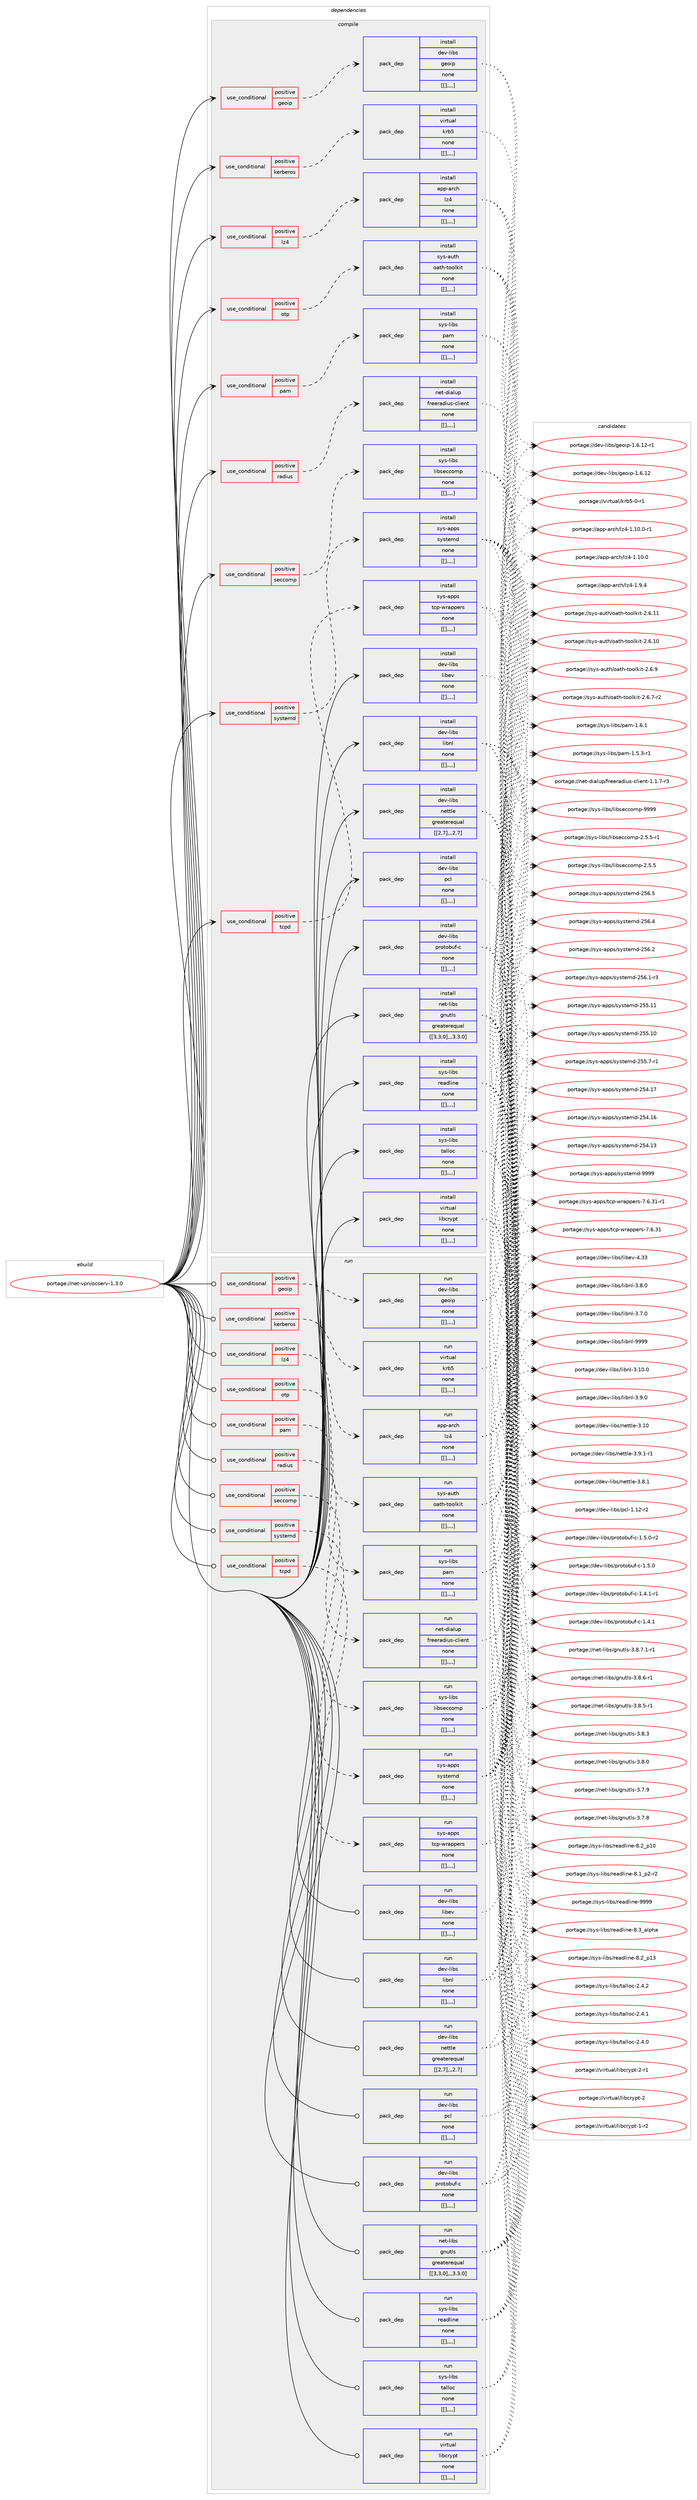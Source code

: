 digraph prolog {

# *************
# Graph options
# *************

newrank=true;
concentrate=true;
compound=true;
graph [rankdir=LR,fontname=Helvetica,fontsize=10,ranksep=1.5];#, ranksep=2.5, nodesep=0.2];
edge  [arrowhead=vee];
node  [fontname=Helvetica,fontsize=10];

# **********
# The ebuild
# **********

subgraph cluster_leftcol {
color=gray;
label=<<i>ebuild</i>>;
id [label="portage://net-vpn/ocserv-1.3.0", color=red, width=4, href="../net-vpn/ocserv-1.3.0.svg"];
}

# ****************
# The dependencies
# ****************

subgraph cluster_midcol {
color=gray;
label=<<i>dependencies</i>>;
subgraph cluster_compile {
fillcolor="#eeeeee";
style=filled;
label=<<i>compile</i>>;
subgraph cond105970 {
dependency402648 [label=<<TABLE BORDER="0" CELLBORDER="1" CELLSPACING="0" CELLPADDING="4"><TR><TD ROWSPAN="3" CELLPADDING="10">use_conditional</TD></TR><TR><TD>positive</TD></TR><TR><TD>geoip</TD></TR></TABLE>>, shape=none, color=red];
subgraph pack293741 {
dependency402649 [label=<<TABLE BORDER="0" CELLBORDER="1" CELLSPACING="0" CELLPADDING="4" WIDTH="220"><TR><TD ROWSPAN="6" CELLPADDING="30">pack_dep</TD></TR><TR><TD WIDTH="110">install</TD></TR><TR><TD>dev-libs</TD></TR><TR><TD>geoip</TD></TR><TR><TD>none</TD></TR><TR><TD>[[],,,,]</TD></TR></TABLE>>, shape=none, color=blue];
}
dependency402648:e -> dependency402649:w [weight=20,style="dashed",arrowhead="vee"];
}
id:e -> dependency402648:w [weight=20,style="solid",arrowhead="vee"];
subgraph cond105971 {
dependency402650 [label=<<TABLE BORDER="0" CELLBORDER="1" CELLSPACING="0" CELLPADDING="4"><TR><TD ROWSPAN="3" CELLPADDING="10">use_conditional</TD></TR><TR><TD>positive</TD></TR><TR><TD>kerberos</TD></TR></TABLE>>, shape=none, color=red];
subgraph pack293742 {
dependency402651 [label=<<TABLE BORDER="0" CELLBORDER="1" CELLSPACING="0" CELLPADDING="4" WIDTH="220"><TR><TD ROWSPAN="6" CELLPADDING="30">pack_dep</TD></TR><TR><TD WIDTH="110">install</TD></TR><TR><TD>virtual</TD></TR><TR><TD>krb5</TD></TR><TR><TD>none</TD></TR><TR><TD>[[],,,,]</TD></TR></TABLE>>, shape=none, color=blue];
}
dependency402650:e -> dependency402651:w [weight=20,style="dashed",arrowhead="vee"];
}
id:e -> dependency402650:w [weight=20,style="solid",arrowhead="vee"];
subgraph cond105972 {
dependency402652 [label=<<TABLE BORDER="0" CELLBORDER="1" CELLSPACING="0" CELLPADDING="4"><TR><TD ROWSPAN="3" CELLPADDING="10">use_conditional</TD></TR><TR><TD>positive</TD></TR><TR><TD>lz4</TD></TR></TABLE>>, shape=none, color=red];
subgraph pack293743 {
dependency402653 [label=<<TABLE BORDER="0" CELLBORDER="1" CELLSPACING="0" CELLPADDING="4" WIDTH="220"><TR><TD ROWSPAN="6" CELLPADDING="30">pack_dep</TD></TR><TR><TD WIDTH="110">install</TD></TR><TR><TD>app-arch</TD></TR><TR><TD>lz4</TD></TR><TR><TD>none</TD></TR><TR><TD>[[],,,,]</TD></TR></TABLE>>, shape=none, color=blue];
}
dependency402652:e -> dependency402653:w [weight=20,style="dashed",arrowhead="vee"];
}
id:e -> dependency402652:w [weight=20,style="solid",arrowhead="vee"];
subgraph cond105973 {
dependency402654 [label=<<TABLE BORDER="0" CELLBORDER="1" CELLSPACING="0" CELLPADDING="4"><TR><TD ROWSPAN="3" CELLPADDING="10">use_conditional</TD></TR><TR><TD>positive</TD></TR><TR><TD>otp</TD></TR></TABLE>>, shape=none, color=red];
subgraph pack293744 {
dependency402655 [label=<<TABLE BORDER="0" CELLBORDER="1" CELLSPACING="0" CELLPADDING="4" WIDTH="220"><TR><TD ROWSPAN="6" CELLPADDING="30">pack_dep</TD></TR><TR><TD WIDTH="110">install</TD></TR><TR><TD>sys-auth</TD></TR><TR><TD>oath-toolkit</TD></TR><TR><TD>none</TD></TR><TR><TD>[[],,,,]</TD></TR></TABLE>>, shape=none, color=blue];
}
dependency402654:e -> dependency402655:w [weight=20,style="dashed",arrowhead="vee"];
}
id:e -> dependency402654:w [weight=20,style="solid",arrowhead="vee"];
subgraph cond105974 {
dependency402656 [label=<<TABLE BORDER="0" CELLBORDER="1" CELLSPACING="0" CELLPADDING="4"><TR><TD ROWSPAN="3" CELLPADDING="10">use_conditional</TD></TR><TR><TD>positive</TD></TR><TR><TD>pam</TD></TR></TABLE>>, shape=none, color=red];
subgraph pack293745 {
dependency402657 [label=<<TABLE BORDER="0" CELLBORDER="1" CELLSPACING="0" CELLPADDING="4" WIDTH="220"><TR><TD ROWSPAN="6" CELLPADDING="30">pack_dep</TD></TR><TR><TD WIDTH="110">install</TD></TR><TR><TD>sys-libs</TD></TR><TR><TD>pam</TD></TR><TR><TD>none</TD></TR><TR><TD>[[],,,,]</TD></TR></TABLE>>, shape=none, color=blue];
}
dependency402656:e -> dependency402657:w [weight=20,style="dashed",arrowhead="vee"];
}
id:e -> dependency402656:w [weight=20,style="solid",arrowhead="vee"];
subgraph cond105975 {
dependency402658 [label=<<TABLE BORDER="0" CELLBORDER="1" CELLSPACING="0" CELLPADDING="4"><TR><TD ROWSPAN="3" CELLPADDING="10">use_conditional</TD></TR><TR><TD>positive</TD></TR><TR><TD>radius</TD></TR></TABLE>>, shape=none, color=red];
subgraph pack293746 {
dependency402659 [label=<<TABLE BORDER="0" CELLBORDER="1" CELLSPACING="0" CELLPADDING="4" WIDTH="220"><TR><TD ROWSPAN="6" CELLPADDING="30">pack_dep</TD></TR><TR><TD WIDTH="110">install</TD></TR><TR><TD>net-dialup</TD></TR><TR><TD>freeradius-client</TD></TR><TR><TD>none</TD></TR><TR><TD>[[],,,,]</TD></TR></TABLE>>, shape=none, color=blue];
}
dependency402658:e -> dependency402659:w [weight=20,style="dashed",arrowhead="vee"];
}
id:e -> dependency402658:w [weight=20,style="solid",arrowhead="vee"];
subgraph cond105976 {
dependency402660 [label=<<TABLE BORDER="0" CELLBORDER="1" CELLSPACING="0" CELLPADDING="4"><TR><TD ROWSPAN="3" CELLPADDING="10">use_conditional</TD></TR><TR><TD>positive</TD></TR><TR><TD>seccomp</TD></TR></TABLE>>, shape=none, color=red];
subgraph pack293747 {
dependency402661 [label=<<TABLE BORDER="0" CELLBORDER="1" CELLSPACING="0" CELLPADDING="4" WIDTH="220"><TR><TD ROWSPAN="6" CELLPADDING="30">pack_dep</TD></TR><TR><TD WIDTH="110">install</TD></TR><TR><TD>sys-libs</TD></TR><TR><TD>libseccomp</TD></TR><TR><TD>none</TD></TR><TR><TD>[[],,,,]</TD></TR></TABLE>>, shape=none, color=blue];
}
dependency402660:e -> dependency402661:w [weight=20,style="dashed",arrowhead="vee"];
}
id:e -> dependency402660:w [weight=20,style="solid",arrowhead="vee"];
subgraph cond105977 {
dependency402662 [label=<<TABLE BORDER="0" CELLBORDER="1" CELLSPACING="0" CELLPADDING="4"><TR><TD ROWSPAN="3" CELLPADDING="10">use_conditional</TD></TR><TR><TD>positive</TD></TR><TR><TD>systemd</TD></TR></TABLE>>, shape=none, color=red];
subgraph pack293748 {
dependency402663 [label=<<TABLE BORDER="0" CELLBORDER="1" CELLSPACING="0" CELLPADDING="4" WIDTH="220"><TR><TD ROWSPAN="6" CELLPADDING="30">pack_dep</TD></TR><TR><TD WIDTH="110">install</TD></TR><TR><TD>sys-apps</TD></TR><TR><TD>systemd</TD></TR><TR><TD>none</TD></TR><TR><TD>[[],,,,]</TD></TR></TABLE>>, shape=none, color=blue];
}
dependency402662:e -> dependency402663:w [weight=20,style="dashed",arrowhead="vee"];
}
id:e -> dependency402662:w [weight=20,style="solid",arrowhead="vee"];
subgraph cond105978 {
dependency402664 [label=<<TABLE BORDER="0" CELLBORDER="1" CELLSPACING="0" CELLPADDING="4"><TR><TD ROWSPAN="3" CELLPADDING="10">use_conditional</TD></TR><TR><TD>positive</TD></TR><TR><TD>tcpd</TD></TR></TABLE>>, shape=none, color=red];
subgraph pack293749 {
dependency402665 [label=<<TABLE BORDER="0" CELLBORDER="1" CELLSPACING="0" CELLPADDING="4" WIDTH="220"><TR><TD ROWSPAN="6" CELLPADDING="30">pack_dep</TD></TR><TR><TD WIDTH="110">install</TD></TR><TR><TD>sys-apps</TD></TR><TR><TD>tcp-wrappers</TD></TR><TR><TD>none</TD></TR><TR><TD>[[],,,,]</TD></TR></TABLE>>, shape=none, color=blue];
}
dependency402664:e -> dependency402665:w [weight=20,style="dashed",arrowhead="vee"];
}
id:e -> dependency402664:w [weight=20,style="solid",arrowhead="vee"];
subgraph pack293750 {
dependency402666 [label=<<TABLE BORDER="0" CELLBORDER="1" CELLSPACING="0" CELLPADDING="4" WIDTH="220"><TR><TD ROWSPAN="6" CELLPADDING="30">pack_dep</TD></TR><TR><TD WIDTH="110">install</TD></TR><TR><TD>dev-libs</TD></TR><TR><TD>libev</TD></TR><TR><TD>none</TD></TR><TR><TD>[[],,,,]</TD></TR></TABLE>>, shape=none, color=blue];
}
id:e -> dependency402666:w [weight=20,style="solid",arrowhead="vee"];
subgraph pack293751 {
dependency402667 [label=<<TABLE BORDER="0" CELLBORDER="1" CELLSPACING="0" CELLPADDING="4" WIDTH="220"><TR><TD ROWSPAN="6" CELLPADDING="30">pack_dep</TD></TR><TR><TD WIDTH="110">install</TD></TR><TR><TD>dev-libs</TD></TR><TR><TD>libnl</TD></TR><TR><TD>none</TD></TR><TR><TD>[[],,,,]</TD></TR></TABLE>>, shape=none, color=blue];
}
id:e -> dependency402667:w [weight=20,style="solid",arrowhead="vee"];
subgraph pack293752 {
dependency402668 [label=<<TABLE BORDER="0" CELLBORDER="1" CELLSPACING="0" CELLPADDING="4" WIDTH="220"><TR><TD ROWSPAN="6" CELLPADDING="30">pack_dep</TD></TR><TR><TD WIDTH="110">install</TD></TR><TR><TD>dev-libs</TD></TR><TR><TD>nettle</TD></TR><TR><TD>greaterequal</TD></TR><TR><TD>[[2,7],,,2.7]</TD></TR></TABLE>>, shape=none, color=blue];
}
id:e -> dependency402668:w [weight=20,style="solid",arrowhead="vee"];
subgraph pack293753 {
dependency402669 [label=<<TABLE BORDER="0" CELLBORDER="1" CELLSPACING="0" CELLPADDING="4" WIDTH="220"><TR><TD ROWSPAN="6" CELLPADDING="30">pack_dep</TD></TR><TR><TD WIDTH="110">install</TD></TR><TR><TD>dev-libs</TD></TR><TR><TD>pcl</TD></TR><TR><TD>none</TD></TR><TR><TD>[[],,,,]</TD></TR></TABLE>>, shape=none, color=blue];
}
id:e -> dependency402669:w [weight=20,style="solid",arrowhead="vee"];
subgraph pack293754 {
dependency402670 [label=<<TABLE BORDER="0" CELLBORDER="1" CELLSPACING="0" CELLPADDING="4" WIDTH="220"><TR><TD ROWSPAN="6" CELLPADDING="30">pack_dep</TD></TR><TR><TD WIDTH="110">install</TD></TR><TR><TD>dev-libs</TD></TR><TR><TD>protobuf-c</TD></TR><TR><TD>none</TD></TR><TR><TD>[[],,,,]</TD></TR></TABLE>>, shape=none, color=blue];
}
id:e -> dependency402670:w [weight=20,style="solid",arrowhead="vee"];
subgraph pack293755 {
dependency402671 [label=<<TABLE BORDER="0" CELLBORDER="1" CELLSPACING="0" CELLPADDING="4" WIDTH="220"><TR><TD ROWSPAN="6" CELLPADDING="30">pack_dep</TD></TR><TR><TD WIDTH="110">install</TD></TR><TR><TD>net-libs</TD></TR><TR><TD>gnutls</TD></TR><TR><TD>greaterequal</TD></TR><TR><TD>[[3,3,0],,,3.3.0]</TD></TR></TABLE>>, shape=none, color=blue];
}
id:e -> dependency402671:w [weight=20,style="solid",arrowhead="vee"];
subgraph pack293756 {
dependency402672 [label=<<TABLE BORDER="0" CELLBORDER="1" CELLSPACING="0" CELLPADDING="4" WIDTH="220"><TR><TD ROWSPAN="6" CELLPADDING="30">pack_dep</TD></TR><TR><TD WIDTH="110">install</TD></TR><TR><TD>sys-libs</TD></TR><TR><TD>readline</TD></TR><TR><TD>none</TD></TR><TR><TD>[[],,,,]</TD></TR></TABLE>>, shape=none, color=blue];
}
id:e -> dependency402672:w [weight=20,style="solid",arrowhead="vee"];
subgraph pack293757 {
dependency402673 [label=<<TABLE BORDER="0" CELLBORDER="1" CELLSPACING="0" CELLPADDING="4" WIDTH="220"><TR><TD ROWSPAN="6" CELLPADDING="30">pack_dep</TD></TR><TR><TD WIDTH="110">install</TD></TR><TR><TD>sys-libs</TD></TR><TR><TD>talloc</TD></TR><TR><TD>none</TD></TR><TR><TD>[[],,,,]</TD></TR></TABLE>>, shape=none, color=blue];
}
id:e -> dependency402673:w [weight=20,style="solid",arrowhead="vee"];
subgraph pack293758 {
dependency402674 [label=<<TABLE BORDER="0" CELLBORDER="1" CELLSPACING="0" CELLPADDING="4" WIDTH="220"><TR><TD ROWSPAN="6" CELLPADDING="30">pack_dep</TD></TR><TR><TD WIDTH="110">install</TD></TR><TR><TD>virtual</TD></TR><TR><TD>libcrypt</TD></TR><TR><TD>none</TD></TR><TR><TD>[[],,,,]</TD></TR></TABLE>>, shape=none, color=blue];
}
id:e -> dependency402674:w [weight=20,style="solid",arrowhead="vee"];
}
subgraph cluster_compileandrun {
fillcolor="#eeeeee";
style=filled;
label=<<i>compile and run</i>>;
}
subgraph cluster_run {
fillcolor="#eeeeee";
style=filled;
label=<<i>run</i>>;
subgraph cond105979 {
dependency402675 [label=<<TABLE BORDER="0" CELLBORDER="1" CELLSPACING="0" CELLPADDING="4"><TR><TD ROWSPAN="3" CELLPADDING="10">use_conditional</TD></TR><TR><TD>positive</TD></TR><TR><TD>geoip</TD></TR></TABLE>>, shape=none, color=red];
subgraph pack293759 {
dependency402676 [label=<<TABLE BORDER="0" CELLBORDER="1" CELLSPACING="0" CELLPADDING="4" WIDTH="220"><TR><TD ROWSPAN="6" CELLPADDING="30">pack_dep</TD></TR><TR><TD WIDTH="110">run</TD></TR><TR><TD>dev-libs</TD></TR><TR><TD>geoip</TD></TR><TR><TD>none</TD></TR><TR><TD>[[],,,,]</TD></TR></TABLE>>, shape=none, color=blue];
}
dependency402675:e -> dependency402676:w [weight=20,style="dashed",arrowhead="vee"];
}
id:e -> dependency402675:w [weight=20,style="solid",arrowhead="odot"];
subgraph cond105980 {
dependency402677 [label=<<TABLE BORDER="0" CELLBORDER="1" CELLSPACING="0" CELLPADDING="4"><TR><TD ROWSPAN="3" CELLPADDING="10">use_conditional</TD></TR><TR><TD>positive</TD></TR><TR><TD>kerberos</TD></TR></TABLE>>, shape=none, color=red];
subgraph pack293760 {
dependency402678 [label=<<TABLE BORDER="0" CELLBORDER="1" CELLSPACING="0" CELLPADDING="4" WIDTH="220"><TR><TD ROWSPAN="6" CELLPADDING="30">pack_dep</TD></TR><TR><TD WIDTH="110">run</TD></TR><TR><TD>virtual</TD></TR><TR><TD>krb5</TD></TR><TR><TD>none</TD></TR><TR><TD>[[],,,,]</TD></TR></TABLE>>, shape=none, color=blue];
}
dependency402677:e -> dependency402678:w [weight=20,style="dashed",arrowhead="vee"];
}
id:e -> dependency402677:w [weight=20,style="solid",arrowhead="odot"];
subgraph cond105981 {
dependency402679 [label=<<TABLE BORDER="0" CELLBORDER="1" CELLSPACING="0" CELLPADDING="4"><TR><TD ROWSPAN="3" CELLPADDING="10">use_conditional</TD></TR><TR><TD>positive</TD></TR><TR><TD>lz4</TD></TR></TABLE>>, shape=none, color=red];
subgraph pack293761 {
dependency402680 [label=<<TABLE BORDER="0" CELLBORDER="1" CELLSPACING="0" CELLPADDING="4" WIDTH="220"><TR><TD ROWSPAN="6" CELLPADDING="30">pack_dep</TD></TR><TR><TD WIDTH="110">run</TD></TR><TR><TD>app-arch</TD></TR><TR><TD>lz4</TD></TR><TR><TD>none</TD></TR><TR><TD>[[],,,,]</TD></TR></TABLE>>, shape=none, color=blue];
}
dependency402679:e -> dependency402680:w [weight=20,style="dashed",arrowhead="vee"];
}
id:e -> dependency402679:w [weight=20,style="solid",arrowhead="odot"];
subgraph cond105982 {
dependency402681 [label=<<TABLE BORDER="0" CELLBORDER="1" CELLSPACING="0" CELLPADDING="4"><TR><TD ROWSPAN="3" CELLPADDING="10">use_conditional</TD></TR><TR><TD>positive</TD></TR><TR><TD>otp</TD></TR></TABLE>>, shape=none, color=red];
subgraph pack293762 {
dependency402682 [label=<<TABLE BORDER="0" CELLBORDER="1" CELLSPACING="0" CELLPADDING="4" WIDTH="220"><TR><TD ROWSPAN="6" CELLPADDING="30">pack_dep</TD></TR><TR><TD WIDTH="110">run</TD></TR><TR><TD>sys-auth</TD></TR><TR><TD>oath-toolkit</TD></TR><TR><TD>none</TD></TR><TR><TD>[[],,,,]</TD></TR></TABLE>>, shape=none, color=blue];
}
dependency402681:e -> dependency402682:w [weight=20,style="dashed",arrowhead="vee"];
}
id:e -> dependency402681:w [weight=20,style="solid",arrowhead="odot"];
subgraph cond105983 {
dependency402683 [label=<<TABLE BORDER="0" CELLBORDER="1" CELLSPACING="0" CELLPADDING="4"><TR><TD ROWSPAN="3" CELLPADDING="10">use_conditional</TD></TR><TR><TD>positive</TD></TR><TR><TD>pam</TD></TR></TABLE>>, shape=none, color=red];
subgraph pack293763 {
dependency402684 [label=<<TABLE BORDER="0" CELLBORDER="1" CELLSPACING="0" CELLPADDING="4" WIDTH="220"><TR><TD ROWSPAN="6" CELLPADDING="30">pack_dep</TD></TR><TR><TD WIDTH="110">run</TD></TR><TR><TD>sys-libs</TD></TR><TR><TD>pam</TD></TR><TR><TD>none</TD></TR><TR><TD>[[],,,,]</TD></TR></TABLE>>, shape=none, color=blue];
}
dependency402683:e -> dependency402684:w [weight=20,style="dashed",arrowhead="vee"];
}
id:e -> dependency402683:w [weight=20,style="solid",arrowhead="odot"];
subgraph cond105984 {
dependency402685 [label=<<TABLE BORDER="0" CELLBORDER="1" CELLSPACING="0" CELLPADDING="4"><TR><TD ROWSPAN="3" CELLPADDING="10">use_conditional</TD></TR><TR><TD>positive</TD></TR><TR><TD>radius</TD></TR></TABLE>>, shape=none, color=red];
subgraph pack293764 {
dependency402686 [label=<<TABLE BORDER="0" CELLBORDER="1" CELLSPACING="0" CELLPADDING="4" WIDTH="220"><TR><TD ROWSPAN="6" CELLPADDING="30">pack_dep</TD></TR><TR><TD WIDTH="110">run</TD></TR><TR><TD>net-dialup</TD></TR><TR><TD>freeradius-client</TD></TR><TR><TD>none</TD></TR><TR><TD>[[],,,,]</TD></TR></TABLE>>, shape=none, color=blue];
}
dependency402685:e -> dependency402686:w [weight=20,style="dashed",arrowhead="vee"];
}
id:e -> dependency402685:w [weight=20,style="solid",arrowhead="odot"];
subgraph cond105985 {
dependency402687 [label=<<TABLE BORDER="0" CELLBORDER="1" CELLSPACING="0" CELLPADDING="4"><TR><TD ROWSPAN="3" CELLPADDING="10">use_conditional</TD></TR><TR><TD>positive</TD></TR><TR><TD>seccomp</TD></TR></TABLE>>, shape=none, color=red];
subgraph pack293765 {
dependency402688 [label=<<TABLE BORDER="0" CELLBORDER="1" CELLSPACING="0" CELLPADDING="4" WIDTH="220"><TR><TD ROWSPAN="6" CELLPADDING="30">pack_dep</TD></TR><TR><TD WIDTH="110">run</TD></TR><TR><TD>sys-libs</TD></TR><TR><TD>libseccomp</TD></TR><TR><TD>none</TD></TR><TR><TD>[[],,,,]</TD></TR></TABLE>>, shape=none, color=blue];
}
dependency402687:e -> dependency402688:w [weight=20,style="dashed",arrowhead="vee"];
}
id:e -> dependency402687:w [weight=20,style="solid",arrowhead="odot"];
subgraph cond105986 {
dependency402689 [label=<<TABLE BORDER="0" CELLBORDER="1" CELLSPACING="0" CELLPADDING="4"><TR><TD ROWSPAN="3" CELLPADDING="10">use_conditional</TD></TR><TR><TD>positive</TD></TR><TR><TD>systemd</TD></TR></TABLE>>, shape=none, color=red];
subgraph pack293766 {
dependency402690 [label=<<TABLE BORDER="0" CELLBORDER="1" CELLSPACING="0" CELLPADDING="4" WIDTH="220"><TR><TD ROWSPAN="6" CELLPADDING="30">pack_dep</TD></TR><TR><TD WIDTH="110">run</TD></TR><TR><TD>sys-apps</TD></TR><TR><TD>systemd</TD></TR><TR><TD>none</TD></TR><TR><TD>[[],,,,]</TD></TR></TABLE>>, shape=none, color=blue];
}
dependency402689:e -> dependency402690:w [weight=20,style="dashed",arrowhead="vee"];
}
id:e -> dependency402689:w [weight=20,style="solid",arrowhead="odot"];
subgraph cond105987 {
dependency402691 [label=<<TABLE BORDER="0" CELLBORDER="1" CELLSPACING="0" CELLPADDING="4"><TR><TD ROWSPAN="3" CELLPADDING="10">use_conditional</TD></TR><TR><TD>positive</TD></TR><TR><TD>tcpd</TD></TR></TABLE>>, shape=none, color=red];
subgraph pack293767 {
dependency402692 [label=<<TABLE BORDER="0" CELLBORDER="1" CELLSPACING="0" CELLPADDING="4" WIDTH="220"><TR><TD ROWSPAN="6" CELLPADDING="30">pack_dep</TD></TR><TR><TD WIDTH="110">run</TD></TR><TR><TD>sys-apps</TD></TR><TR><TD>tcp-wrappers</TD></TR><TR><TD>none</TD></TR><TR><TD>[[],,,,]</TD></TR></TABLE>>, shape=none, color=blue];
}
dependency402691:e -> dependency402692:w [weight=20,style="dashed",arrowhead="vee"];
}
id:e -> dependency402691:w [weight=20,style="solid",arrowhead="odot"];
subgraph pack293768 {
dependency402693 [label=<<TABLE BORDER="0" CELLBORDER="1" CELLSPACING="0" CELLPADDING="4" WIDTH="220"><TR><TD ROWSPAN="6" CELLPADDING="30">pack_dep</TD></TR><TR><TD WIDTH="110">run</TD></TR><TR><TD>dev-libs</TD></TR><TR><TD>libev</TD></TR><TR><TD>none</TD></TR><TR><TD>[[],,,,]</TD></TR></TABLE>>, shape=none, color=blue];
}
id:e -> dependency402693:w [weight=20,style="solid",arrowhead="odot"];
subgraph pack293769 {
dependency402694 [label=<<TABLE BORDER="0" CELLBORDER="1" CELLSPACING="0" CELLPADDING="4" WIDTH="220"><TR><TD ROWSPAN="6" CELLPADDING="30">pack_dep</TD></TR><TR><TD WIDTH="110">run</TD></TR><TR><TD>dev-libs</TD></TR><TR><TD>libnl</TD></TR><TR><TD>none</TD></TR><TR><TD>[[],,,,]</TD></TR></TABLE>>, shape=none, color=blue];
}
id:e -> dependency402694:w [weight=20,style="solid",arrowhead="odot"];
subgraph pack293770 {
dependency402695 [label=<<TABLE BORDER="0" CELLBORDER="1" CELLSPACING="0" CELLPADDING="4" WIDTH="220"><TR><TD ROWSPAN="6" CELLPADDING="30">pack_dep</TD></TR><TR><TD WIDTH="110">run</TD></TR><TR><TD>dev-libs</TD></TR><TR><TD>nettle</TD></TR><TR><TD>greaterequal</TD></TR><TR><TD>[[2,7],,,2.7]</TD></TR></TABLE>>, shape=none, color=blue];
}
id:e -> dependency402695:w [weight=20,style="solid",arrowhead="odot"];
subgraph pack293771 {
dependency402696 [label=<<TABLE BORDER="0" CELLBORDER="1" CELLSPACING="0" CELLPADDING="4" WIDTH="220"><TR><TD ROWSPAN="6" CELLPADDING="30">pack_dep</TD></TR><TR><TD WIDTH="110">run</TD></TR><TR><TD>dev-libs</TD></TR><TR><TD>pcl</TD></TR><TR><TD>none</TD></TR><TR><TD>[[],,,,]</TD></TR></TABLE>>, shape=none, color=blue];
}
id:e -> dependency402696:w [weight=20,style="solid",arrowhead="odot"];
subgraph pack293772 {
dependency402697 [label=<<TABLE BORDER="0" CELLBORDER="1" CELLSPACING="0" CELLPADDING="4" WIDTH="220"><TR><TD ROWSPAN="6" CELLPADDING="30">pack_dep</TD></TR><TR><TD WIDTH="110">run</TD></TR><TR><TD>dev-libs</TD></TR><TR><TD>protobuf-c</TD></TR><TR><TD>none</TD></TR><TR><TD>[[],,,,]</TD></TR></TABLE>>, shape=none, color=blue];
}
id:e -> dependency402697:w [weight=20,style="solid",arrowhead="odot"];
subgraph pack293773 {
dependency402698 [label=<<TABLE BORDER="0" CELLBORDER="1" CELLSPACING="0" CELLPADDING="4" WIDTH="220"><TR><TD ROWSPAN="6" CELLPADDING="30">pack_dep</TD></TR><TR><TD WIDTH="110">run</TD></TR><TR><TD>net-libs</TD></TR><TR><TD>gnutls</TD></TR><TR><TD>greaterequal</TD></TR><TR><TD>[[3,3,0],,,3.3.0]</TD></TR></TABLE>>, shape=none, color=blue];
}
id:e -> dependency402698:w [weight=20,style="solid",arrowhead="odot"];
subgraph pack293774 {
dependency402699 [label=<<TABLE BORDER="0" CELLBORDER="1" CELLSPACING="0" CELLPADDING="4" WIDTH="220"><TR><TD ROWSPAN="6" CELLPADDING="30">pack_dep</TD></TR><TR><TD WIDTH="110">run</TD></TR><TR><TD>sys-libs</TD></TR><TR><TD>readline</TD></TR><TR><TD>none</TD></TR><TR><TD>[[],,,,]</TD></TR></TABLE>>, shape=none, color=blue];
}
id:e -> dependency402699:w [weight=20,style="solid",arrowhead="odot"];
subgraph pack293775 {
dependency402700 [label=<<TABLE BORDER="0" CELLBORDER="1" CELLSPACING="0" CELLPADDING="4" WIDTH="220"><TR><TD ROWSPAN="6" CELLPADDING="30">pack_dep</TD></TR><TR><TD WIDTH="110">run</TD></TR><TR><TD>sys-libs</TD></TR><TR><TD>talloc</TD></TR><TR><TD>none</TD></TR><TR><TD>[[],,,,]</TD></TR></TABLE>>, shape=none, color=blue];
}
id:e -> dependency402700:w [weight=20,style="solid",arrowhead="odot"];
subgraph pack293776 {
dependency402701 [label=<<TABLE BORDER="0" CELLBORDER="1" CELLSPACING="0" CELLPADDING="4" WIDTH="220"><TR><TD ROWSPAN="6" CELLPADDING="30">pack_dep</TD></TR><TR><TD WIDTH="110">run</TD></TR><TR><TD>virtual</TD></TR><TR><TD>libcrypt</TD></TR><TR><TD>none</TD></TR><TR><TD>[[],,,,]</TD></TR></TABLE>>, shape=none, color=blue];
}
id:e -> dependency402701:w [weight=20,style="solid",arrowhead="odot"];
}
}

# **************
# The candidates
# **************

subgraph cluster_choices {
rank=same;
color=gray;
label=<<i>candidates</i>>;

subgraph choice293741 {
color=black;
nodesep=1;
choice100101118451081059811547103101111105112454946544649504511449 [label="portage://dev-libs/geoip-1.6.12-r1", color=red, width=4,href="../dev-libs/geoip-1.6.12-r1.svg"];
choice10010111845108105981154710310111110511245494654464950 [label="portage://dev-libs/geoip-1.6.12", color=red, width=4,href="../dev-libs/geoip-1.6.12.svg"];
dependency402649:e -> choice100101118451081059811547103101111105112454946544649504511449:w [style=dotted,weight="100"];
dependency402649:e -> choice10010111845108105981154710310111110511245494654464950:w [style=dotted,weight="100"];
}
subgraph choice293742 {
color=black;
nodesep=1;
choice1181051141161179710847107114985345484511449 [label="portage://virtual/krb5-0-r1", color=red, width=4,href="../virtual/krb5-0-r1.svg"];
dependency402651:e -> choice1181051141161179710847107114985345484511449:w [style=dotted,weight="100"];
}
subgraph choice293743 {
color=black;
nodesep=1;
choice971121124597114991044710812252454946494846484511449 [label="portage://app-arch/lz4-1.10.0-r1", color=red, width=4,href="../app-arch/lz4-1.10.0-r1.svg"];
choice97112112459711499104471081225245494649484648 [label="portage://app-arch/lz4-1.10.0", color=red, width=4,href="../app-arch/lz4-1.10.0.svg"];
choice971121124597114991044710812252454946574652 [label="portage://app-arch/lz4-1.9.4", color=red, width=4,href="../app-arch/lz4-1.9.4.svg"];
dependency402653:e -> choice971121124597114991044710812252454946494846484511449:w [style=dotted,weight="100"];
dependency402653:e -> choice97112112459711499104471081225245494649484648:w [style=dotted,weight="100"];
dependency402653:e -> choice971121124597114991044710812252454946574652:w [style=dotted,weight="100"];
}
subgraph choice293744 {
color=black;
nodesep=1;
choice115121115459711711610447111971161044511611111110810710511645504654464949 [label="portage://sys-auth/oath-toolkit-2.6.11", color=red, width=4,href="../sys-auth/oath-toolkit-2.6.11.svg"];
choice115121115459711711610447111971161044511611111110810710511645504654464948 [label="portage://sys-auth/oath-toolkit-2.6.10", color=red, width=4,href="../sys-auth/oath-toolkit-2.6.10.svg"];
choice1151211154597117116104471119711610445116111111108107105116455046544657 [label="portage://sys-auth/oath-toolkit-2.6.9", color=red, width=4,href="../sys-auth/oath-toolkit-2.6.9.svg"];
choice11512111545971171161044711197116104451161111111081071051164550465446554511450 [label="portage://sys-auth/oath-toolkit-2.6.7-r2", color=red, width=4,href="../sys-auth/oath-toolkit-2.6.7-r2.svg"];
dependency402655:e -> choice115121115459711711610447111971161044511611111110810710511645504654464949:w [style=dotted,weight="100"];
dependency402655:e -> choice115121115459711711610447111971161044511611111110810710511645504654464948:w [style=dotted,weight="100"];
dependency402655:e -> choice1151211154597117116104471119711610445116111111108107105116455046544657:w [style=dotted,weight="100"];
dependency402655:e -> choice11512111545971171161044711197116104451161111111081071051164550465446554511450:w [style=dotted,weight="100"];
}
subgraph choice293745 {
color=black;
nodesep=1;
choice11512111545108105981154711297109454946544649 [label="portage://sys-libs/pam-1.6.1", color=red, width=4,href="../sys-libs/pam-1.6.1.svg"];
choice115121115451081059811547112971094549465346514511449 [label="portage://sys-libs/pam-1.5.3-r1", color=red, width=4,href="../sys-libs/pam-1.5.3-r1.svg"];
dependency402657:e -> choice11512111545108105981154711297109454946544649:w [style=dotted,weight="100"];
dependency402657:e -> choice115121115451081059811547112971094549465346514511449:w [style=dotted,weight="100"];
}
subgraph choice293746 {
color=black;
nodesep=1;
choice1101011164510010597108117112471021141011011149710010511711545991081051011101164549464946554511451 [label="portage://net-dialup/freeradius-client-1.1.7-r3", color=red, width=4,href="../net-dialup/freeradius-client-1.1.7-r3.svg"];
dependency402659:e -> choice1101011164510010597108117112471021141011011149710010511711545991081051011101164549464946554511451:w [style=dotted,weight="100"];
}
subgraph choice293747 {
color=black;
nodesep=1;
choice1151211154510810598115471081059811510199991111091124557575757 [label="portage://sys-libs/libseccomp-9999", color=red, width=4,href="../sys-libs/libseccomp-9999.svg"];
choice1151211154510810598115471081059811510199991111091124550465346534511449 [label="portage://sys-libs/libseccomp-2.5.5-r1", color=red, width=4,href="../sys-libs/libseccomp-2.5.5-r1.svg"];
choice115121115451081059811547108105981151019999111109112455046534653 [label="portage://sys-libs/libseccomp-2.5.5", color=red, width=4,href="../sys-libs/libseccomp-2.5.5.svg"];
dependency402661:e -> choice1151211154510810598115471081059811510199991111091124557575757:w [style=dotted,weight="100"];
dependency402661:e -> choice1151211154510810598115471081059811510199991111091124550465346534511449:w [style=dotted,weight="100"];
dependency402661:e -> choice115121115451081059811547108105981151019999111109112455046534653:w [style=dotted,weight="100"];
}
subgraph choice293748 {
color=black;
nodesep=1;
choice1151211154597112112115471151211151161011091004557575757 [label="portage://sys-apps/systemd-9999", color=red, width=4,href="../sys-apps/systemd-9999.svg"];
choice115121115459711211211547115121115116101109100455053544653 [label="portage://sys-apps/systemd-256.5", color=red, width=4,href="../sys-apps/systemd-256.5.svg"];
choice115121115459711211211547115121115116101109100455053544652 [label="portage://sys-apps/systemd-256.4", color=red, width=4,href="../sys-apps/systemd-256.4.svg"];
choice115121115459711211211547115121115116101109100455053544650 [label="portage://sys-apps/systemd-256.2", color=red, width=4,href="../sys-apps/systemd-256.2.svg"];
choice1151211154597112112115471151211151161011091004550535446494511451 [label="portage://sys-apps/systemd-256.1-r3", color=red, width=4,href="../sys-apps/systemd-256.1-r3.svg"];
choice11512111545971121121154711512111511610110910045505353464949 [label="portage://sys-apps/systemd-255.11", color=red, width=4,href="../sys-apps/systemd-255.11.svg"];
choice11512111545971121121154711512111511610110910045505353464948 [label="portage://sys-apps/systemd-255.10", color=red, width=4,href="../sys-apps/systemd-255.10.svg"];
choice1151211154597112112115471151211151161011091004550535346554511449 [label="portage://sys-apps/systemd-255.7-r1", color=red, width=4,href="../sys-apps/systemd-255.7-r1.svg"];
choice11512111545971121121154711512111511610110910045505352464955 [label="portage://sys-apps/systemd-254.17", color=red, width=4,href="../sys-apps/systemd-254.17.svg"];
choice11512111545971121121154711512111511610110910045505352464954 [label="portage://sys-apps/systemd-254.16", color=red, width=4,href="../sys-apps/systemd-254.16.svg"];
choice11512111545971121121154711512111511610110910045505352464951 [label="portage://sys-apps/systemd-254.13", color=red, width=4,href="../sys-apps/systemd-254.13.svg"];
dependency402663:e -> choice1151211154597112112115471151211151161011091004557575757:w [style=dotted,weight="100"];
dependency402663:e -> choice115121115459711211211547115121115116101109100455053544653:w [style=dotted,weight="100"];
dependency402663:e -> choice115121115459711211211547115121115116101109100455053544652:w [style=dotted,weight="100"];
dependency402663:e -> choice115121115459711211211547115121115116101109100455053544650:w [style=dotted,weight="100"];
dependency402663:e -> choice1151211154597112112115471151211151161011091004550535446494511451:w [style=dotted,weight="100"];
dependency402663:e -> choice11512111545971121121154711512111511610110910045505353464949:w [style=dotted,weight="100"];
dependency402663:e -> choice11512111545971121121154711512111511610110910045505353464948:w [style=dotted,weight="100"];
dependency402663:e -> choice1151211154597112112115471151211151161011091004550535346554511449:w [style=dotted,weight="100"];
dependency402663:e -> choice11512111545971121121154711512111511610110910045505352464955:w [style=dotted,weight="100"];
dependency402663:e -> choice11512111545971121121154711512111511610110910045505352464954:w [style=dotted,weight="100"];
dependency402663:e -> choice11512111545971121121154711512111511610110910045505352464951:w [style=dotted,weight="100"];
}
subgraph choice293749 {
color=black;
nodesep=1;
choice115121115459711211211547116991124511911497112112101114115455546544651494511449 [label="portage://sys-apps/tcp-wrappers-7.6.31-r1", color=red, width=4,href="../sys-apps/tcp-wrappers-7.6.31-r1.svg"];
choice11512111545971121121154711699112451191149711211210111411545554654465149 [label="portage://sys-apps/tcp-wrappers-7.6.31", color=red, width=4,href="../sys-apps/tcp-wrappers-7.6.31.svg"];
dependency402665:e -> choice115121115459711211211547116991124511911497112112101114115455546544651494511449:w [style=dotted,weight="100"];
dependency402665:e -> choice11512111545971121121154711699112451191149711211210111411545554654465149:w [style=dotted,weight="100"];
}
subgraph choice293750 {
color=black;
nodesep=1;
choice100101118451081059811547108105981011184552465151 [label="portage://dev-libs/libev-4.33", color=red, width=4,href="../dev-libs/libev-4.33.svg"];
dependency402666:e -> choice100101118451081059811547108105981011184552465151:w [style=dotted,weight="100"];
}
subgraph choice293751 {
color=black;
nodesep=1;
choice100101118451081059811547108105981101084557575757 [label="portage://dev-libs/libnl-9999", color=red, width=4,href="../dev-libs/libnl-9999.svg"];
choice1001011184510810598115471081059811010845514649484648 [label="portage://dev-libs/libnl-3.10.0", color=red, width=4,href="../dev-libs/libnl-3.10.0.svg"];
choice10010111845108105981154710810598110108455146574648 [label="portage://dev-libs/libnl-3.9.0", color=red, width=4,href="../dev-libs/libnl-3.9.0.svg"];
choice10010111845108105981154710810598110108455146564648 [label="portage://dev-libs/libnl-3.8.0", color=red, width=4,href="../dev-libs/libnl-3.8.0.svg"];
choice10010111845108105981154710810598110108455146554648 [label="portage://dev-libs/libnl-3.7.0", color=red, width=4,href="../dev-libs/libnl-3.7.0.svg"];
dependency402667:e -> choice100101118451081059811547108105981101084557575757:w [style=dotted,weight="100"];
dependency402667:e -> choice1001011184510810598115471081059811010845514649484648:w [style=dotted,weight="100"];
dependency402667:e -> choice10010111845108105981154710810598110108455146574648:w [style=dotted,weight="100"];
dependency402667:e -> choice10010111845108105981154710810598110108455146564648:w [style=dotted,weight="100"];
dependency402667:e -> choice10010111845108105981154710810598110108455146554648:w [style=dotted,weight="100"];
}
subgraph choice293752 {
color=black;
nodesep=1;
choice1001011184510810598115471101011161161081014551464948 [label="portage://dev-libs/nettle-3.10", color=red, width=4,href="../dev-libs/nettle-3.10.svg"];
choice1001011184510810598115471101011161161081014551465746494511449 [label="portage://dev-libs/nettle-3.9.1-r1", color=red, width=4,href="../dev-libs/nettle-3.9.1-r1.svg"];
choice100101118451081059811547110101116116108101455146564649 [label="portage://dev-libs/nettle-3.8.1", color=red, width=4,href="../dev-libs/nettle-3.8.1.svg"];
dependency402668:e -> choice1001011184510810598115471101011161161081014551464948:w [style=dotted,weight="100"];
dependency402668:e -> choice1001011184510810598115471101011161161081014551465746494511449:w [style=dotted,weight="100"];
dependency402668:e -> choice100101118451081059811547110101116116108101455146564649:w [style=dotted,weight="100"];
}
subgraph choice293753 {
color=black;
nodesep=1;
choice1001011184510810598115471129910845494649504511450 [label="portage://dev-libs/pcl-1.12-r2", color=red, width=4,href="../dev-libs/pcl-1.12-r2.svg"];
dependency402669:e -> choice1001011184510810598115471129910845494649504511450:w [style=dotted,weight="100"];
}
subgraph choice293754 {
color=black;
nodesep=1;
choice1001011184510810598115471121141111161119811710245994549465346484511450 [label="portage://dev-libs/protobuf-c-1.5.0-r2", color=red, width=4,href="../dev-libs/protobuf-c-1.5.0-r2.svg"];
choice100101118451081059811547112114111116111981171024599454946534648 [label="portage://dev-libs/protobuf-c-1.5.0", color=red, width=4,href="../dev-libs/protobuf-c-1.5.0.svg"];
choice1001011184510810598115471121141111161119811710245994549465246494511449 [label="portage://dev-libs/protobuf-c-1.4.1-r1", color=red, width=4,href="../dev-libs/protobuf-c-1.4.1-r1.svg"];
choice100101118451081059811547112114111116111981171024599454946524649 [label="portage://dev-libs/protobuf-c-1.4.1", color=red, width=4,href="../dev-libs/protobuf-c-1.4.1.svg"];
dependency402670:e -> choice1001011184510810598115471121141111161119811710245994549465346484511450:w [style=dotted,weight="100"];
dependency402670:e -> choice100101118451081059811547112114111116111981171024599454946534648:w [style=dotted,weight="100"];
dependency402670:e -> choice1001011184510810598115471121141111161119811710245994549465246494511449:w [style=dotted,weight="100"];
dependency402670:e -> choice100101118451081059811547112114111116111981171024599454946524649:w [style=dotted,weight="100"];
}
subgraph choice293755 {
color=black;
nodesep=1;
choice11010111645108105981154710311011711610811545514656465546494511449 [label="portage://net-libs/gnutls-3.8.7.1-r1", color=red, width=4,href="../net-libs/gnutls-3.8.7.1-r1.svg"];
choice1101011164510810598115471031101171161081154551465646544511449 [label="portage://net-libs/gnutls-3.8.6-r1", color=red, width=4,href="../net-libs/gnutls-3.8.6-r1.svg"];
choice1101011164510810598115471031101171161081154551465646534511449 [label="portage://net-libs/gnutls-3.8.5-r1", color=red, width=4,href="../net-libs/gnutls-3.8.5-r1.svg"];
choice110101116451081059811547103110117116108115455146564651 [label="portage://net-libs/gnutls-3.8.3", color=red, width=4,href="../net-libs/gnutls-3.8.3.svg"];
choice110101116451081059811547103110117116108115455146564648 [label="portage://net-libs/gnutls-3.8.0", color=red, width=4,href="../net-libs/gnutls-3.8.0.svg"];
choice110101116451081059811547103110117116108115455146554657 [label="portage://net-libs/gnutls-3.7.9", color=red, width=4,href="../net-libs/gnutls-3.7.9.svg"];
choice110101116451081059811547103110117116108115455146554656 [label="portage://net-libs/gnutls-3.7.8", color=red, width=4,href="../net-libs/gnutls-3.7.8.svg"];
dependency402671:e -> choice11010111645108105981154710311011711610811545514656465546494511449:w [style=dotted,weight="100"];
dependency402671:e -> choice1101011164510810598115471031101171161081154551465646544511449:w [style=dotted,weight="100"];
dependency402671:e -> choice1101011164510810598115471031101171161081154551465646534511449:w [style=dotted,weight="100"];
dependency402671:e -> choice110101116451081059811547103110117116108115455146564651:w [style=dotted,weight="100"];
dependency402671:e -> choice110101116451081059811547103110117116108115455146564648:w [style=dotted,weight="100"];
dependency402671:e -> choice110101116451081059811547103110117116108115455146554657:w [style=dotted,weight="100"];
dependency402671:e -> choice110101116451081059811547103110117116108115455146554656:w [style=dotted,weight="100"];
}
subgraph choice293756 {
color=black;
nodesep=1;
choice115121115451081059811547114101971001081051101014557575757 [label="portage://sys-libs/readline-9999", color=red, width=4,href="../sys-libs/readline-9999.svg"];
choice1151211154510810598115471141019710010810511010145564651959710811210497 [label="portage://sys-libs/readline-8.3_alpha", color=red, width=4,href="../sys-libs/readline-8.3_alpha.svg"];
choice1151211154510810598115471141019710010810511010145564650951124951 [label="portage://sys-libs/readline-8.2_p13", color=red, width=4,href="../sys-libs/readline-8.2_p13.svg"];
choice1151211154510810598115471141019710010810511010145564650951124948 [label="portage://sys-libs/readline-8.2_p10", color=red, width=4,href="../sys-libs/readline-8.2_p10.svg"];
choice115121115451081059811547114101971001081051101014556464995112504511450 [label="portage://sys-libs/readline-8.1_p2-r2", color=red, width=4,href="../sys-libs/readline-8.1_p2-r2.svg"];
dependency402672:e -> choice115121115451081059811547114101971001081051101014557575757:w [style=dotted,weight="100"];
dependency402672:e -> choice1151211154510810598115471141019710010810511010145564651959710811210497:w [style=dotted,weight="100"];
dependency402672:e -> choice1151211154510810598115471141019710010810511010145564650951124951:w [style=dotted,weight="100"];
dependency402672:e -> choice1151211154510810598115471141019710010810511010145564650951124948:w [style=dotted,weight="100"];
dependency402672:e -> choice115121115451081059811547114101971001081051101014556464995112504511450:w [style=dotted,weight="100"];
}
subgraph choice293757 {
color=black;
nodesep=1;
choice1151211154510810598115471169710810811199455046524650 [label="portage://sys-libs/talloc-2.4.2", color=red, width=4,href="../sys-libs/talloc-2.4.2.svg"];
choice1151211154510810598115471169710810811199455046524649 [label="portage://sys-libs/talloc-2.4.1", color=red, width=4,href="../sys-libs/talloc-2.4.1.svg"];
choice1151211154510810598115471169710810811199455046524648 [label="portage://sys-libs/talloc-2.4.0", color=red, width=4,href="../sys-libs/talloc-2.4.0.svg"];
dependency402673:e -> choice1151211154510810598115471169710810811199455046524650:w [style=dotted,weight="100"];
dependency402673:e -> choice1151211154510810598115471169710810811199455046524649:w [style=dotted,weight="100"];
dependency402673:e -> choice1151211154510810598115471169710810811199455046524648:w [style=dotted,weight="100"];
}
subgraph choice293758 {
color=black;
nodesep=1;
choice1181051141161179710847108105989911412111211645504511449 [label="portage://virtual/libcrypt-2-r1", color=red, width=4,href="../virtual/libcrypt-2-r1.svg"];
choice118105114116117971084710810598991141211121164550 [label="portage://virtual/libcrypt-2", color=red, width=4,href="../virtual/libcrypt-2.svg"];
choice1181051141161179710847108105989911412111211645494511450 [label="portage://virtual/libcrypt-1-r2", color=red, width=4,href="../virtual/libcrypt-1-r2.svg"];
dependency402674:e -> choice1181051141161179710847108105989911412111211645504511449:w [style=dotted,weight="100"];
dependency402674:e -> choice118105114116117971084710810598991141211121164550:w [style=dotted,weight="100"];
dependency402674:e -> choice1181051141161179710847108105989911412111211645494511450:w [style=dotted,weight="100"];
}
subgraph choice293759 {
color=black;
nodesep=1;
choice100101118451081059811547103101111105112454946544649504511449 [label="portage://dev-libs/geoip-1.6.12-r1", color=red, width=4,href="../dev-libs/geoip-1.6.12-r1.svg"];
choice10010111845108105981154710310111110511245494654464950 [label="portage://dev-libs/geoip-1.6.12", color=red, width=4,href="../dev-libs/geoip-1.6.12.svg"];
dependency402676:e -> choice100101118451081059811547103101111105112454946544649504511449:w [style=dotted,weight="100"];
dependency402676:e -> choice10010111845108105981154710310111110511245494654464950:w [style=dotted,weight="100"];
}
subgraph choice293760 {
color=black;
nodesep=1;
choice1181051141161179710847107114985345484511449 [label="portage://virtual/krb5-0-r1", color=red, width=4,href="../virtual/krb5-0-r1.svg"];
dependency402678:e -> choice1181051141161179710847107114985345484511449:w [style=dotted,weight="100"];
}
subgraph choice293761 {
color=black;
nodesep=1;
choice971121124597114991044710812252454946494846484511449 [label="portage://app-arch/lz4-1.10.0-r1", color=red, width=4,href="../app-arch/lz4-1.10.0-r1.svg"];
choice97112112459711499104471081225245494649484648 [label="portage://app-arch/lz4-1.10.0", color=red, width=4,href="../app-arch/lz4-1.10.0.svg"];
choice971121124597114991044710812252454946574652 [label="portage://app-arch/lz4-1.9.4", color=red, width=4,href="../app-arch/lz4-1.9.4.svg"];
dependency402680:e -> choice971121124597114991044710812252454946494846484511449:w [style=dotted,weight="100"];
dependency402680:e -> choice97112112459711499104471081225245494649484648:w [style=dotted,weight="100"];
dependency402680:e -> choice971121124597114991044710812252454946574652:w [style=dotted,weight="100"];
}
subgraph choice293762 {
color=black;
nodesep=1;
choice115121115459711711610447111971161044511611111110810710511645504654464949 [label="portage://sys-auth/oath-toolkit-2.6.11", color=red, width=4,href="../sys-auth/oath-toolkit-2.6.11.svg"];
choice115121115459711711610447111971161044511611111110810710511645504654464948 [label="portage://sys-auth/oath-toolkit-2.6.10", color=red, width=4,href="../sys-auth/oath-toolkit-2.6.10.svg"];
choice1151211154597117116104471119711610445116111111108107105116455046544657 [label="portage://sys-auth/oath-toolkit-2.6.9", color=red, width=4,href="../sys-auth/oath-toolkit-2.6.9.svg"];
choice11512111545971171161044711197116104451161111111081071051164550465446554511450 [label="portage://sys-auth/oath-toolkit-2.6.7-r2", color=red, width=4,href="../sys-auth/oath-toolkit-2.6.7-r2.svg"];
dependency402682:e -> choice115121115459711711610447111971161044511611111110810710511645504654464949:w [style=dotted,weight="100"];
dependency402682:e -> choice115121115459711711610447111971161044511611111110810710511645504654464948:w [style=dotted,weight="100"];
dependency402682:e -> choice1151211154597117116104471119711610445116111111108107105116455046544657:w [style=dotted,weight="100"];
dependency402682:e -> choice11512111545971171161044711197116104451161111111081071051164550465446554511450:w [style=dotted,weight="100"];
}
subgraph choice293763 {
color=black;
nodesep=1;
choice11512111545108105981154711297109454946544649 [label="portage://sys-libs/pam-1.6.1", color=red, width=4,href="../sys-libs/pam-1.6.1.svg"];
choice115121115451081059811547112971094549465346514511449 [label="portage://sys-libs/pam-1.5.3-r1", color=red, width=4,href="../sys-libs/pam-1.5.3-r1.svg"];
dependency402684:e -> choice11512111545108105981154711297109454946544649:w [style=dotted,weight="100"];
dependency402684:e -> choice115121115451081059811547112971094549465346514511449:w [style=dotted,weight="100"];
}
subgraph choice293764 {
color=black;
nodesep=1;
choice1101011164510010597108117112471021141011011149710010511711545991081051011101164549464946554511451 [label="portage://net-dialup/freeradius-client-1.1.7-r3", color=red, width=4,href="../net-dialup/freeradius-client-1.1.7-r3.svg"];
dependency402686:e -> choice1101011164510010597108117112471021141011011149710010511711545991081051011101164549464946554511451:w [style=dotted,weight="100"];
}
subgraph choice293765 {
color=black;
nodesep=1;
choice1151211154510810598115471081059811510199991111091124557575757 [label="portage://sys-libs/libseccomp-9999", color=red, width=4,href="../sys-libs/libseccomp-9999.svg"];
choice1151211154510810598115471081059811510199991111091124550465346534511449 [label="portage://sys-libs/libseccomp-2.5.5-r1", color=red, width=4,href="../sys-libs/libseccomp-2.5.5-r1.svg"];
choice115121115451081059811547108105981151019999111109112455046534653 [label="portage://sys-libs/libseccomp-2.5.5", color=red, width=4,href="../sys-libs/libseccomp-2.5.5.svg"];
dependency402688:e -> choice1151211154510810598115471081059811510199991111091124557575757:w [style=dotted,weight="100"];
dependency402688:e -> choice1151211154510810598115471081059811510199991111091124550465346534511449:w [style=dotted,weight="100"];
dependency402688:e -> choice115121115451081059811547108105981151019999111109112455046534653:w [style=dotted,weight="100"];
}
subgraph choice293766 {
color=black;
nodesep=1;
choice1151211154597112112115471151211151161011091004557575757 [label="portage://sys-apps/systemd-9999", color=red, width=4,href="../sys-apps/systemd-9999.svg"];
choice115121115459711211211547115121115116101109100455053544653 [label="portage://sys-apps/systemd-256.5", color=red, width=4,href="../sys-apps/systemd-256.5.svg"];
choice115121115459711211211547115121115116101109100455053544652 [label="portage://sys-apps/systemd-256.4", color=red, width=4,href="../sys-apps/systemd-256.4.svg"];
choice115121115459711211211547115121115116101109100455053544650 [label="portage://sys-apps/systemd-256.2", color=red, width=4,href="../sys-apps/systemd-256.2.svg"];
choice1151211154597112112115471151211151161011091004550535446494511451 [label="portage://sys-apps/systemd-256.1-r3", color=red, width=4,href="../sys-apps/systemd-256.1-r3.svg"];
choice11512111545971121121154711512111511610110910045505353464949 [label="portage://sys-apps/systemd-255.11", color=red, width=4,href="../sys-apps/systemd-255.11.svg"];
choice11512111545971121121154711512111511610110910045505353464948 [label="portage://sys-apps/systemd-255.10", color=red, width=4,href="../sys-apps/systemd-255.10.svg"];
choice1151211154597112112115471151211151161011091004550535346554511449 [label="portage://sys-apps/systemd-255.7-r1", color=red, width=4,href="../sys-apps/systemd-255.7-r1.svg"];
choice11512111545971121121154711512111511610110910045505352464955 [label="portage://sys-apps/systemd-254.17", color=red, width=4,href="../sys-apps/systemd-254.17.svg"];
choice11512111545971121121154711512111511610110910045505352464954 [label="portage://sys-apps/systemd-254.16", color=red, width=4,href="../sys-apps/systemd-254.16.svg"];
choice11512111545971121121154711512111511610110910045505352464951 [label="portage://sys-apps/systemd-254.13", color=red, width=4,href="../sys-apps/systemd-254.13.svg"];
dependency402690:e -> choice1151211154597112112115471151211151161011091004557575757:w [style=dotted,weight="100"];
dependency402690:e -> choice115121115459711211211547115121115116101109100455053544653:w [style=dotted,weight="100"];
dependency402690:e -> choice115121115459711211211547115121115116101109100455053544652:w [style=dotted,weight="100"];
dependency402690:e -> choice115121115459711211211547115121115116101109100455053544650:w [style=dotted,weight="100"];
dependency402690:e -> choice1151211154597112112115471151211151161011091004550535446494511451:w [style=dotted,weight="100"];
dependency402690:e -> choice11512111545971121121154711512111511610110910045505353464949:w [style=dotted,weight="100"];
dependency402690:e -> choice11512111545971121121154711512111511610110910045505353464948:w [style=dotted,weight="100"];
dependency402690:e -> choice1151211154597112112115471151211151161011091004550535346554511449:w [style=dotted,weight="100"];
dependency402690:e -> choice11512111545971121121154711512111511610110910045505352464955:w [style=dotted,weight="100"];
dependency402690:e -> choice11512111545971121121154711512111511610110910045505352464954:w [style=dotted,weight="100"];
dependency402690:e -> choice11512111545971121121154711512111511610110910045505352464951:w [style=dotted,weight="100"];
}
subgraph choice293767 {
color=black;
nodesep=1;
choice115121115459711211211547116991124511911497112112101114115455546544651494511449 [label="portage://sys-apps/tcp-wrappers-7.6.31-r1", color=red, width=4,href="../sys-apps/tcp-wrappers-7.6.31-r1.svg"];
choice11512111545971121121154711699112451191149711211210111411545554654465149 [label="portage://sys-apps/tcp-wrappers-7.6.31", color=red, width=4,href="../sys-apps/tcp-wrappers-7.6.31.svg"];
dependency402692:e -> choice115121115459711211211547116991124511911497112112101114115455546544651494511449:w [style=dotted,weight="100"];
dependency402692:e -> choice11512111545971121121154711699112451191149711211210111411545554654465149:w [style=dotted,weight="100"];
}
subgraph choice293768 {
color=black;
nodesep=1;
choice100101118451081059811547108105981011184552465151 [label="portage://dev-libs/libev-4.33", color=red, width=4,href="../dev-libs/libev-4.33.svg"];
dependency402693:e -> choice100101118451081059811547108105981011184552465151:w [style=dotted,weight="100"];
}
subgraph choice293769 {
color=black;
nodesep=1;
choice100101118451081059811547108105981101084557575757 [label="portage://dev-libs/libnl-9999", color=red, width=4,href="../dev-libs/libnl-9999.svg"];
choice1001011184510810598115471081059811010845514649484648 [label="portage://dev-libs/libnl-3.10.0", color=red, width=4,href="../dev-libs/libnl-3.10.0.svg"];
choice10010111845108105981154710810598110108455146574648 [label="portage://dev-libs/libnl-3.9.0", color=red, width=4,href="../dev-libs/libnl-3.9.0.svg"];
choice10010111845108105981154710810598110108455146564648 [label="portage://dev-libs/libnl-3.8.0", color=red, width=4,href="../dev-libs/libnl-3.8.0.svg"];
choice10010111845108105981154710810598110108455146554648 [label="portage://dev-libs/libnl-3.7.0", color=red, width=4,href="../dev-libs/libnl-3.7.0.svg"];
dependency402694:e -> choice100101118451081059811547108105981101084557575757:w [style=dotted,weight="100"];
dependency402694:e -> choice1001011184510810598115471081059811010845514649484648:w [style=dotted,weight="100"];
dependency402694:e -> choice10010111845108105981154710810598110108455146574648:w [style=dotted,weight="100"];
dependency402694:e -> choice10010111845108105981154710810598110108455146564648:w [style=dotted,weight="100"];
dependency402694:e -> choice10010111845108105981154710810598110108455146554648:w [style=dotted,weight="100"];
}
subgraph choice293770 {
color=black;
nodesep=1;
choice1001011184510810598115471101011161161081014551464948 [label="portage://dev-libs/nettle-3.10", color=red, width=4,href="../dev-libs/nettle-3.10.svg"];
choice1001011184510810598115471101011161161081014551465746494511449 [label="portage://dev-libs/nettle-3.9.1-r1", color=red, width=4,href="../dev-libs/nettle-3.9.1-r1.svg"];
choice100101118451081059811547110101116116108101455146564649 [label="portage://dev-libs/nettle-3.8.1", color=red, width=4,href="../dev-libs/nettle-3.8.1.svg"];
dependency402695:e -> choice1001011184510810598115471101011161161081014551464948:w [style=dotted,weight="100"];
dependency402695:e -> choice1001011184510810598115471101011161161081014551465746494511449:w [style=dotted,weight="100"];
dependency402695:e -> choice100101118451081059811547110101116116108101455146564649:w [style=dotted,weight="100"];
}
subgraph choice293771 {
color=black;
nodesep=1;
choice1001011184510810598115471129910845494649504511450 [label="portage://dev-libs/pcl-1.12-r2", color=red, width=4,href="../dev-libs/pcl-1.12-r2.svg"];
dependency402696:e -> choice1001011184510810598115471129910845494649504511450:w [style=dotted,weight="100"];
}
subgraph choice293772 {
color=black;
nodesep=1;
choice1001011184510810598115471121141111161119811710245994549465346484511450 [label="portage://dev-libs/protobuf-c-1.5.0-r2", color=red, width=4,href="../dev-libs/protobuf-c-1.5.0-r2.svg"];
choice100101118451081059811547112114111116111981171024599454946534648 [label="portage://dev-libs/protobuf-c-1.5.0", color=red, width=4,href="../dev-libs/protobuf-c-1.5.0.svg"];
choice1001011184510810598115471121141111161119811710245994549465246494511449 [label="portage://dev-libs/protobuf-c-1.4.1-r1", color=red, width=4,href="../dev-libs/protobuf-c-1.4.1-r1.svg"];
choice100101118451081059811547112114111116111981171024599454946524649 [label="portage://dev-libs/protobuf-c-1.4.1", color=red, width=4,href="../dev-libs/protobuf-c-1.4.1.svg"];
dependency402697:e -> choice1001011184510810598115471121141111161119811710245994549465346484511450:w [style=dotted,weight="100"];
dependency402697:e -> choice100101118451081059811547112114111116111981171024599454946534648:w [style=dotted,weight="100"];
dependency402697:e -> choice1001011184510810598115471121141111161119811710245994549465246494511449:w [style=dotted,weight="100"];
dependency402697:e -> choice100101118451081059811547112114111116111981171024599454946524649:w [style=dotted,weight="100"];
}
subgraph choice293773 {
color=black;
nodesep=1;
choice11010111645108105981154710311011711610811545514656465546494511449 [label="portage://net-libs/gnutls-3.8.7.1-r1", color=red, width=4,href="../net-libs/gnutls-3.8.7.1-r1.svg"];
choice1101011164510810598115471031101171161081154551465646544511449 [label="portage://net-libs/gnutls-3.8.6-r1", color=red, width=4,href="../net-libs/gnutls-3.8.6-r1.svg"];
choice1101011164510810598115471031101171161081154551465646534511449 [label="portage://net-libs/gnutls-3.8.5-r1", color=red, width=4,href="../net-libs/gnutls-3.8.5-r1.svg"];
choice110101116451081059811547103110117116108115455146564651 [label="portage://net-libs/gnutls-3.8.3", color=red, width=4,href="../net-libs/gnutls-3.8.3.svg"];
choice110101116451081059811547103110117116108115455146564648 [label="portage://net-libs/gnutls-3.8.0", color=red, width=4,href="../net-libs/gnutls-3.8.0.svg"];
choice110101116451081059811547103110117116108115455146554657 [label="portage://net-libs/gnutls-3.7.9", color=red, width=4,href="../net-libs/gnutls-3.7.9.svg"];
choice110101116451081059811547103110117116108115455146554656 [label="portage://net-libs/gnutls-3.7.8", color=red, width=4,href="../net-libs/gnutls-3.7.8.svg"];
dependency402698:e -> choice11010111645108105981154710311011711610811545514656465546494511449:w [style=dotted,weight="100"];
dependency402698:e -> choice1101011164510810598115471031101171161081154551465646544511449:w [style=dotted,weight="100"];
dependency402698:e -> choice1101011164510810598115471031101171161081154551465646534511449:w [style=dotted,weight="100"];
dependency402698:e -> choice110101116451081059811547103110117116108115455146564651:w [style=dotted,weight="100"];
dependency402698:e -> choice110101116451081059811547103110117116108115455146564648:w [style=dotted,weight="100"];
dependency402698:e -> choice110101116451081059811547103110117116108115455146554657:w [style=dotted,weight="100"];
dependency402698:e -> choice110101116451081059811547103110117116108115455146554656:w [style=dotted,weight="100"];
}
subgraph choice293774 {
color=black;
nodesep=1;
choice115121115451081059811547114101971001081051101014557575757 [label="portage://sys-libs/readline-9999", color=red, width=4,href="../sys-libs/readline-9999.svg"];
choice1151211154510810598115471141019710010810511010145564651959710811210497 [label="portage://sys-libs/readline-8.3_alpha", color=red, width=4,href="../sys-libs/readline-8.3_alpha.svg"];
choice1151211154510810598115471141019710010810511010145564650951124951 [label="portage://sys-libs/readline-8.2_p13", color=red, width=4,href="../sys-libs/readline-8.2_p13.svg"];
choice1151211154510810598115471141019710010810511010145564650951124948 [label="portage://sys-libs/readline-8.2_p10", color=red, width=4,href="../sys-libs/readline-8.2_p10.svg"];
choice115121115451081059811547114101971001081051101014556464995112504511450 [label="portage://sys-libs/readline-8.1_p2-r2", color=red, width=4,href="../sys-libs/readline-8.1_p2-r2.svg"];
dependency402699:e -> choice115121115451081059811547114101971001081051101014557575757:w [style=dotted,weight="100"];
dependency402699:e -> choice1151211154510810598115471141019710010810511010145564651959710811210497:w [style=dotted,weight="100"];
dependency402699:e -> choice1151211154510810598115471141019710010810511010145564650951124951:w [style=dotted,weight="100"];
dependency402699:e -> choice1151211154510810598115471141019710010810511010145564650951124948:w [style=dotted,weight="100"];
dependency402699:e -> choice115121115451081059811547114101971001081051101014556464995112504511450:w [style=dotted,weight="100"];
}
subgraph choice293775 {
color=black;
nodesep=1;
choice1151211154510810598115471169710810811199455046524650 [label="portage://sys-libs/talloc-2.4.2", color=red, width=4,href="../sys-libs/talloc-2.4.2.svg"];
choice1151211154510810598115471169710810811199455046524649 [label="portage://sys-libs/talloc-2.4.1", color=red, width=4,href="../sys-libs/talloc-2.4.1.svg"];
choice1151211154510810598115471169710810811199455046524648 [label="portage://sys-libs/talloc-2.4.0", color=red, width=4,href="../sys-libs/talloc-2.4.0.svg"];
dependency402700:e -> choice1151211154510810598115471169710810811199455046524650:w [style=dotted,weight="100"];
dependency402700:e -> choice1151211154510810598115471169710810811199455046524649:w [style=dotted,weight="100"];
dependency402700:e -> choice1151211154510810598115471169710810811199455046524648:w [style=dotted,weight="100"];
}
subgraph choice293776 {
color=black;
nodesep=1;
choice1181051141161179710847108105989911412111211645504511449 [label="portage://virtual/libcrypt-2-r1", color=red, width=4,href="../virtual/libcrypt-2-r1.svg"];
choice118105114116117971084710810598991141211121164550 [label="portage://virtual/libcrypt-2", color=red, width=4,href="../virtual/libcrypt-2.svg"];
choice1181051141161179710847108105989911412111211645494511450 [label="portage://virtual/libcrypt-1-r2", color=red, width=4,href="../virtual/libcrypt-1-r2.svg"];
dependency402701:e -> choice1181051141161179710847108105989911412111211645504511449:w [style=dotted,weight="100"];
dependency402701:e -> choice118105114116117971084710810598991141211121164550:w [style=dotted,weight="100"];
dependency402701:e -> choice1181051141161179710847108105989911412111211645494511450:w [style=dotted,weight="100"];
}
}

}
